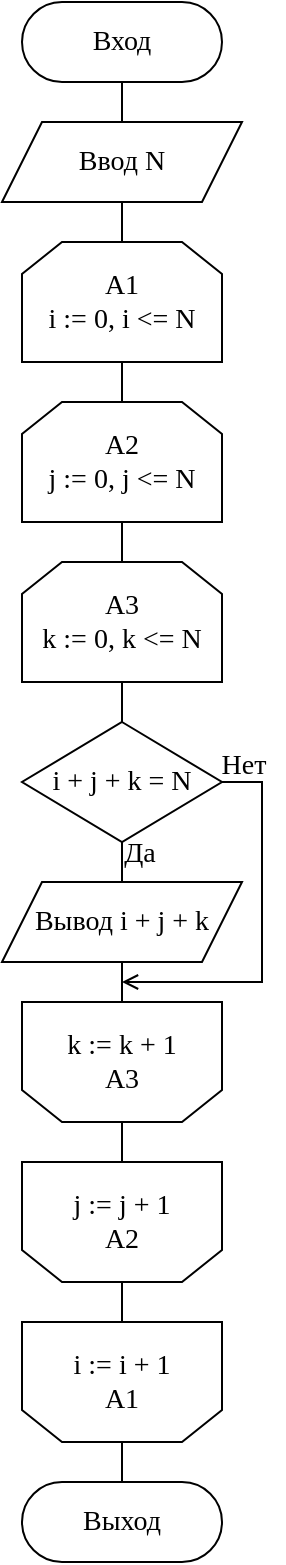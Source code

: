 <mxfile version="15.3.8" type="device" pages="2"><diagram id="w1ya7GGBsxOR11eLwQHD" name="With repetitions"><mxGraphModel dx="1730" dy="1012" grid="1" gridSize="10" guides="1" tooltips="1" connect="1" arrows="1" fold="1" page="1" pageScale="1" pageWidth="827" pageHeight="1169" math="0" shadow="0"><root><mxCell id="0"/><mxCell id="1" parent="0"/><mxCell id="Ox9RHKV_kyFVIZNYx6xv-3" style="edgeStyle=orthogonalEdgeStyle;rounded=0;orthogonalLoop=1;jettySize=auto;html=1;exitX=0.5;exitY=1;exitDx=0;exitDy=0;entryX=0.5;entryY=0;entryDx=0;entryDy=0;fontFamily=Times New Roman;fontSize=14;endArrow=none;endFill=0;" edge="1" parent="1" source="Ox9RHKV_kyFVIZNYx6xv-1" target="Ox9RHKV_kyFVIZNYx6xv-2"><mxGeometry relative="1" as="geometry"/></mxCell><mxCell id="Ox9RHKV_kyFVIZNYx6xv-1" value="Вход" style="rounded=1;whiteSpace=wrap;html=1;arcSize=50;fontFamily=Times New Roman;fontSize=14;" vertex="1" parent="1"><mxGeometry x="320" y="40" width="100" height="40" as="geometry"/></mxCell><mxCell id="Ox9RHKV_kyFVIZNYx6xv-12" style="edgeStyle=orthogonalEdgeStyle;rounded=0;orthogonalLoop=1;jettySize=auto;html=1;exitX=0.5;exitY=1;exitDx=0;exitDy=0;entryX=0.5;entryY=0;entryDx=0;entryDy=0;fontFamily=Times New Roman;fontSize=14;endArrow=none;endFill=0;" edge="1" parent="1" source="Ox9RHKV_kyFVIZNYx6xv-2" target="Ox9RHKV_kyFVIZNYx6xv-4"><mxGeometry relative="1" as="geometry"/></mxCell><mxCell id="Ox9RHKV_kyFVIZNYx6xv-2" value="Ввод N" style="shape=parallelogram;perimeter=parallelogramPerimeter;whiteSpace=wrap;html=1;fixedSize=1;fontFamily=Times New Roman;fontSize=14;" vertex="1" parent="1"><mxGeometry x="310" y="100" width="120" height="40" as="geometry"/></mxCell><mxCell id="Ox9RHKV_kyFVIZNYx6xv-13" style="edgeStyle=orthogonalEdgeStyle;rounded=0;orthogonalLoop=1;jettySize=auto;html=1;exitX=0.5;exitY=1;exitDx=0;exitDy=0;entryX=0.5;entryY=0;entryDx=0;entryDy=0;fontFamily=Times New Roman;fontSize=14;endArrow=none;endFill=0;" edge="1" parent="1" source="Ox9RHKV_kyFVIZNYx6xv-4" target="Ox9RHKV_kyFVIZNYx6xv-5"><mxGeometry relative="1" as="geometry"/></mxCell><mxCell id="Ox9RHKV_kyFVIZNYx6xv-4" value="A1&lt;br&gt;i := 0, i &amp;lt;= N" style="shape=loopLimit;whiteSpace=wrap;html=1;fontFamily=Times New Roman;fontSize=14;" vertex="1" parent="1"><mxGeometry x="320" y="160" width="100" height="60" as="geometry"/></mxCell><mxCell id="Ox9RHKV_kyFVIZNYx6xv-14" style="edgeStyle=orthogonalEdgeStyle;rounded=0;orthogonalLoop=1;jettySize=auto;html=1;exitX=0.5;exitY=1;exitDx=0;exitDy=0;entryX=0.5;entryY=0;entryDx=0;entryDy=0;fontFamily=Times New Roman;fontSize=14;endArrow=none;endFill=0;" edge="1" parent="1" source="Ox9RHKV_kyFVIZNYx6xv-5" target="Ox9RHKV_kyFVIZNYx6xv-6"><mxGeometry relative="1" as="geometry"/></mxCell><mxCell id="Ox9RHKV_kyFVIZNYx6xv-5" value="A2&lt;br&gt;j := 0, j &amp;lt;= N" style="shape=loopLimit;whiteSpace=wrap;html=1;fontFamily=Times New Roman;fontSize=14;" vertex="1" parent="1"><mxGeometry x="320" y="240" width="100" height="60" as="geometry"/></mxCell><mxCell id="Ox9RHKV_kyFVIZNYx6xv-15" style="edgeStyle=orthogonalEdgeStyle;rounded=0;orthogonalLoop=1;jettySize=auto;html=1;exitX=0.5;exitY=1;exitDx=0;exitDy=0;entryX=0.5;entryY=0;entryDx=0;entryDy=0;fontFamily=Times New Roman;fontSize=14;endArrow=none;endFill=0;" edge="1" parent="1" source="Ox9RHKV_kyFVIZNYx6xv-6" target="Ox9RHKV_kyFVIZNYx6xv-7"><mxGeometry relative="1" as="geometry"/></mxCell><mxCell id="Ox9RHKV_kyFVIZNYx6xv-6" value="A3&lt;br&gt;k := 0, k &amp;lt;= N" style="shape=loopLimit;whiteSpace=wrap;html=1;fontFamily=Times New Roman;fontSize=14;" vertex="1" parent="1"><mxGeometry x="320" y="320" width="100" height="60" as="geometry"/></mxCell><mxCell id="Ox9RHKV_kyFVIZNYx6xv-16" style="edgeStyle=orthogonalEdgeStyle;rounded=0;orthogonalLoop=1;jettySize=auto;html=1;exitX=0.5;exitY=1;exitDx=0;exitDy=0;entryX=0.5;entryY=0;entryDx=0;entryDy=0;fontFamily=Times New Roman;fontSize=14;endArrow=none;endFill=0;" edge="1" parent="1" source="Ox9RHKV_kyFVIZNYx6xv-7" target="Ox9RHKV_kyFVIZNYx6xv-8"><mxGeometry relative="1" as="geometry"/></mxCell><mxCell id="7UUzzDvc_NeYuE8MmNVG-1" style="edgeStyle=orthogonalEdgeStyle;rounded=0;orthogonalLoop=1;jettySize=auto;html=1;exitX=1;exitY=0.5;exitDx=0;exitDy=0;fontFamily=Times New Roman;fontSize=14;endArrow=open;endFill=0;" edge="1" parent="1" source="Ox9RHKV_kyFVIZNYx6xv-7"><mxGeometry relative="1" as="geometry"><mxPoint x="370" y="530" as="targetPoint"/><Array as="points"><mxPoint x="440" y="430"/><mxPoint x="440" y="530"/></Array></mxGeometry></mxCell><mxCell id="Ox9RHKV_kyFVIZNYx6xv-7" value="i + j + k = N" style="rhombus;whiteSpace=wrap;html=1;fontFamily=Times New Roman;fontSize=14;" vertex="1" parent="1"><mxGeometry x="320" y="400" width="100" height="60" as="geometry"/></mxCell><mxCell id="Ox9RHKV_kyFVIZNYx6xv-17" style="edgeStyle=orthogonalEdgeStyle;rounded=0;orthogonalLoop=1;jettySize=auto;html=1;exitX=0.5;exitY=1;exitDx=0;exitDy=0;entryX=0.5;entryY=0;entryDx=0;entryDy=0;fontFamily=Times New Roman;fontSize=14;endArrow=none;endFill=0;" edge="1" parent="1" source="Ox9RHKV_kyFVIZNYx6xv-8" target="Ox9RHKV_kyFVIZNYx6xv-9"><mxGeometry relative="1" as="geometry"/></mxCell><mxCell id="Ox9RHKV_kyFVIZNYx6xv-8" value="Вывод i + j + k" style="shape=parallelogram;perimeter=parallelogramPerimeter;whiteSpace=wrap;html=1;fixedSize=1;fontFamily=Times New Roman;fontSize=14;" vertex="1" parent="1"><mxGeometry x="310" y="480" width="120" height="40" as="geometry"/></mxCell><mxCell id="Ox9RHKV_kyFVIZNYx6xv-18" style="edgeStyle=orthogonalEdgeStyle;rounded=0;orthogonalLoop=1;jettySize=auto;html=1;exitX=0.5;exitY=1;exitDx=0;exitDy=0;entryX=0.5;entryY=0;entryDx=0;entryDy=0;fontFamily=Times New Roman;fontSize=14;endArrow=none;endFill=0;" edge="1" parent="1" source="Ox9RHKV_kyFVIZNYx6xv-9" target="Ox9RHKV_kyFVIZNYx6xv-10"><mxGeometry relative="1" as="geometry"/></mxCell><mxCell id="Ox9RHKV_kyFVIZNYx6xv-9" value="k := k + 1&lt;br&gt;A3" style="shape=loopLimit;whiteSpace=wrap;html=1;fontFamily=Times New Roman;fontSize=14;flipV=1;" vertex="1" parent="1"><mxGeometry x="320" y="540" width="100" height="60" as="geometry"/></mxCell><mxCell id="Ox9RHKV_kyFVIZNYx6xv-19" style="edgeStyle=orthogonalEdgeStyle;rounded=0;orthogonalLoop=1;jettySize=auto;html=1;exitX=0.5;exitY=1;exitDx=0;exitDy=0;entryX=0.5;entryY=0;entryDx=0;entryDy=0;fontFamily=Times New Roman;fontSize=14;endArrow=none;endFill=0;" edge="1" parent="1" source="Ox9RHKV_kyFVIZNYx6xv-10" target="Ox9RHKV_kyFVIZNYx6xv-11"><mxGeometry relative="1" as="geometry"/></mxCell><mxCell id="Ox9RHKV_kyFVIZNYx6xv-10" value="j := j + 1&lt;br&gt;A2" style="shape=loopLimit;whiteSpace=wrap;html=1;fontFamily=Times New Roman;fontSize=14;flipV=1;" vertex="1" parent="1"><mxGeometry x="320" y="620" width="100" height="60" as="geometry"/></mxCell><mxCell id="Ox9RHKV_kyFVIZNYx6xv-21" style="edgeStyle=orthogonalEdgeStyle;rounded=0;orthogonalLoop=1;jettySize=auto;html=1;exitX=0.5;exitY=1;exitDx=0;exitDy=0;entryX=0.5;entryY=0;entryDx=0;entryDy=0;fontFamily=Times New Roman;fontSize=14;endArrow=none;endFill=0;" edge="1" parent="1" source="Ox9RHKV_kyFVIZNYx6xv-11" target="Ox9RHKV_kyFVIZNYx6xv-20"><mxGeometry relative="1" as="geometry"/></mxCell><mxCell id="Ox9RHKV_kyFVIZNYx6xv-11" value="i := i + 1&lt;br&gt;A1" style="shape=loopLimit;whiteSpace=wrap;html=1;fontFamily=Times New Roman;fontSize=14;flipV=1;" vertex="1" parent="1"><mxGeometry x="320" y="700" width="100" height="60" as="geometry"/></mxCell><mxCell id="Ox9RHKV_kyFVIZNYx6xv-20" value="Выход" style="rounded=1;whiteSpace=wrap;html=1;arcSize=50;fontFamily=Times New Roman;fontSize=14;" vertex="1" parent="1"><mxGeometry x="320" y="780" width="100" height="40" as="geometry"/></mxCell><mxCell id="7UUzzDvc_NeYuE8MmNVG-2" value="Да" style="text;html=1;strokeColor=none;fillColor=none;align=center;verticalAlign=middle;whiteSpace=wrap;rounded=0;fontFamily=Times New Roman;fontSize=14;" vertex="1" parent="1"><mxGeometry x="359" y="456" width="40" height="20" as="geometry"/></mxCell><mxCell id="7UUzzDvc_NeYuE8MmNVG-3" value="Нет" style="text;html=1;strokeColor=none;fillColor=none;align=center;verticalAlign=middle;whiteSpace=wrap;rounded=0;fontFamily=Times New Roman;fontSize=14;" vertex="1" parent="1"><mxGeometry x="411" y="412" width="40" height="20" as="geometry"/></mxCell></root></mxGraphModel></diagram><diagram id="Nl3CASoBCTzaBL1ehYi1" name="Without repetitions"><mxGraphModel dx="593" dy="347" grid="1" gridSize="10" guides="1" tooltips="1" connect="1" arrows="1" fold="1" page="1" pageScale="1" pageWidth="827" pageHeight="1169" math="0" shadow="0"><root><mxCell id="qeqY3NFmBGZDRM1IN4iJ-0"/><mxCell id="qeqY3NFmBGZDRM1IN4iJ-1" parent="qeqY3NFmBGZDRM1IN4iJ-0"/><mxCell id="ds56LbtoTkYmFzzI9tt3-0" style="edgeStyle=orthogonalEdgeStyle;rounded=0;orthogonalLoop=1;jettySize=auto;html=1;exitX=0.5;exitY=1;exitDx=0;exitDy=0;entryX=0.5;entryY=0;entryDx=0;entryDy=0;fontFamily=Times New Roman;fontSize=14;endArrow=none;endFill=0;" edge="1" parent="qeqY3NFmBGZDRM1IN4iJ-1" source="ds56LbtoTkYmFzzI9tt3-1" target="ds56LbtoTkYmFzzI9tt3-3"><mxGeometry relative="1" as="geometry"/></mxCell><mxCell id="ds56LbtoTkYmFzzI9tt3-1" value="Вход" style="rounded=1;whiteSpace=wrap;html=1;arcSize=50;fontFamily=Times New Roman;fontSize=14;" vertex="1" parent="qeqY3NFmBGZDRM1IN4iJ-1"><mxGeometry x="320" y="40" width="100" height="40" as="geometry"/></mxCell><mxCell id="ds56LbtoTkYmFzzI9tt3-2" style="edgeStyle=orthogonalEdgeStyle;rounded=0;orthogonalLoop=1;jettySize=auto;html=1;exitX=0.5;exitY=1;exitDx=0;exitDy=0;entryX=0.5;entryY=0;entryDx=0;entryDy=0;fontFamily=Times New Roman;fontSize=14;endArrow=none;endFill=0;" edge="1" parent="qeqY3NFmBGZDRM1IN4iJ-1" source="ds56LbtoTkYmFzzI9tt3-3" target="ds56LbtoTkYmFzzI9tt3-5"><mxGeometry relative="1" as="geometry"/></mxCell><mxCell id="ds56LbtoTkYmFzzI9tt3-3" value="Ввод N" style="shape=parallelogram;perimeter=parallelogramPerimeter;whiteSpace=wrap;html=1;fixedSize=1;fontFamily=Times New Roman;fontSize=14;" vertex="1" parent="qeqY3NFmBGZDRM1IN4iJ-1"><mxGeometry x="310" y="100" width="120" height="40" as="geometry"/></mxCell><mxCell id="ds56LbtoTkYmFzzI9tt3-4" style="edgeStyle=orthogonalEdgeStyle;rounded=0;orthogonalLoop=1;jettySize=auto;html=1;exitX=0.5;exitY=1;exitDx=0;exitDy=0;entryX=0.5;entryY=0;entryDx=0;entryDy=0;fontFamily=Times New Roman;fontSize=14;endArrow=none;endFill=0;" edge="1" parent="qeqY3NFmBGZDRM1IN4iJ-1" source="ds56LbtoTkYmFzzI9tt3-5" target="ds56LbtoTkYmFzzI9tt3-7"><mxGeometry relative="1" as="geometry"/></mxCell><mxCell id="ds56LbtoTkYmFzzI9tt3-5" value="A1&lt;br&gt;i := 0,&lt;br&gt;&amp;nbsp;i &amp;lt;= N" style="shape=loopLimit;whiteSpace=wrap;html=1;fontFamily=Times New Roman;fontSize=14;" vertex="1" parent="qeqY3NFmBGZDRM1IN4iJ-1"><mxGeometry x="320" y="160" width="100" height="60" as="geometry"/></mxCell><mxCell id="ds56LbtoTkYmFzzI9tt3-6" style="edgeStyle=orthogonalEdgeStyle;rounded=0;orthogonalLoop=1;jettySize=auto;html=1;exitX=0.5;exitY=1;exitDx=0;exitDy=0;entryX=0.5;entryY=0;entryDx=0;entryDy=0;fontFamily=Times New Roman;fontSize=14;endArrow=none;endFill=0;" edge="1" parent="qeqY3NFmBGZDRM1IN4iJ-1" source="ds56LbtoTkYmFzzI9tt3-7" target="ds56LbtoTkYmFzzI9tt3-9"><mxGeometry relative="1" as="geometry"/></mxCell><mxCell id="ds56LbtoTkYmFzzI9tt3-7" value="A2&lt;br&gt;j := 0 + i,&lt;br&gt;j &amp;lt;= N" style="shape=loopLimit;whiteSpace=wrap;html=1;fontFamily=Times New Roman;fontSize=14;" vertex="1" parent="qeqY3NFmBGZDRM1IN4iJ-1"><mxGeometry x="320" y="240" width="100" height="60" as="geometry"/></mxCell><mxCell id="ds56LbtoTkYmFzzI9tt3-8" style="edgeStyle=orthogonalEdgeStyle;rounded=0;orthogonalLoop=1;jettySize=auto;html=1;exitX=0.5;exitY=1;exitDx=0;exitDy=0;entryX=0.5;entryY=0;entryDx=0;entryDy=0;fontFamily=Times New Roman;fontSize=14;endArrow=none;endFill=0;" edge="1" parent="qeqY3NFmBGZDRM1IN4iJ-1" source="ds56LbtoTkYmFzzI9tt3-9" target="ds56LbtoTkYmFzzI9tt3-12"><mxGeometry relative="1" as="geometry"/></mxCell><mxCell id="ds56LbtoTkYmFzzI9tt3-9" value="A3&lt;br&gt;k := 0 + i + j,&lt;br&gt;&amp;nbsp;k &amp;lt;= N" style="shape=loopLimit;whiteSpace=wrap;html=1;fontFamily=Times New Roman;fontSize=14;" vertex="1" parent="qeqY3NFmBGZDRM1IN4iJ-1"><mxGeometry x="320" y="320" width="100" height="60" as="geometry"/></mxCell><mxCell id="ds56LbtoTkYmFzzI9tt3-10" style="edgeStyle=orthogonalEdgeStyle;rounded=0;orthogonalLoop=1;jettySize=auto;html=1;exitX=0.5;exitY=1;exitDx=0;exitDy=0;entryX=0.5;entryY=0;entryDx=0;entryDy=0;fontFamily=Times New Roman;fontSize=14;endArrow=none;endFill=0;" edge="1" parent="qeqY3NFmBGZDRM1IN4iJ-1" source="ds56LbtoTkYmFzzI9tt3-12" target="ds56LbtoTkYmFzzI9tt3-14"><mxGeometry relative="1" as="geometry"/></mxCell><mxCell id="ds56LbtoTkYmFzzI9tt3-11" style="edgeStyle=orthogonalEdgeStyle;rounded=0;orthogonalLoop=1;jettySize=auto;html=1;exitX=1;exitY=0.5;exitDx=0;exitDy=0;fontFamily=Times New Roman;fontSize=14;endArrow=open;endFill=0;" edge="1" parent="qeqY3NFmBGZDRM1IN4iJ-1" source="ds56LbtoTkYmFzzI9tt3-12"><mxGeometry relative="1" as="geometry"><mxPoint x="370" y="530" as="targetPoint"/><Array as="points"><mxPoint x="440" y="430"/><mxPoint x="440" y="530"/></Array></mxGeometry></mxCell><mxCell id="ds56LbtoTkYmFzzI9tt3-12" value="i + j + k = N" style="rhombus;whiteSpace=wrap;html=1;fontFamily=Times New Roman;fontSize=14;" vertex="1" parent="qeqY3NFmBGZDRM1IN4iJ-1"><mxGeometry x="320" y="400" width="100" height="60" as="geometry"/></mxCell><mxCell id="ds56LbtoTkYmFzzI9tt3-13" style="edgeStyle=orthogonalEdgeStyle;rounded=0;orthogonalLoop=1;jettySize=auto;html=1;exitX=0.5;exitY=1;exitDx=0;exitDy=0;entryX=0.5;entryY=0;entryDx=0;entryDy=0;fontFamily=Times New Roman;fontSize=14;endArrow=none;endFill=0;" edge="1" parent="qeqY3NFmBGZDRM1IN4iJ-1" source="ds56LbtoTkYmFzzI9tt3-14" target="ds56LbtoTkYmFzzI9tt3-16"><mxGeometry relative="1" as="geometry"/></mxCell><mxCell id="ds56LbtoTkYmFzzI9tt3-14" value="Вывод i + j + k" style="shape=parallelogram;perimeter=parallelogramPerimeter;whiteSpace=wrap;html=1;fixedSize=1;fontFamily=Times New Roman;fontSize=14;" vertex="1" parent="qeqY3NFmBGZDRM1IN4iJ-1"><mxGeometry x="310" y="480" width="120" height="40" as="geometry"/></mxCell><mxCell id="ds56LbtoTkYmFzzI9tt3-15" style="edgeStyle=orthogonalEdgeStyle;rounded=0;orthogonalLoop=1;jettySize=auto;html=1;exitX=0.5;exitY=1;exitDx=0;exitDy=0;entryX=0.5;entryY=0;entryDx=0;entryDy=0;fontFamily=Times New Roman;fontSize=14;endArrow=none;endFill=0;" edge="1" parent="qeqY3NFmBGZDRM1IN4iJ-1" source="ds56LbtoTkYmFzzI9tt3-16" target="ds56LbtoTkYmFzzI9tt3-18"><mxGeometry relative="1" as="geometry"/></mxCell><mxCell id="ds56LbtoTkYmFzzI9tt3-16" value="k := k + 1&lt;br&gt;A3" style="shape=loopLimit;whiteSpace=wrap;html=1;fontFamily=Times New Roman;fontSize=14;flipV=1;" vertex="1" parent="qeqY3NFmBGZDRM1IN4iJ-1"><mxGeometry x="320" y="540" width="100" height="60" as="geometry"/></mxCell><mxCell id="ds56LbtoTkYmFzzI9tt3-17" style="edgeStyle=orthogonalEdgeStyle;rounded=0;orthogonalLoop=1;jettySize=auto;html=1;exitX=0.5;exitY=1;exitDx=0;exitDy=0;entryX=0.5;entryY=0;entryDx=0;entryDy=0;fontFamily=Times New Roman;fontSize=14;endArrow=none;endFill=0;" edge="1" parent="qeqY3NFmBGZDRM1IN4iJ-1" source="ds56LbtoTkYmFzzI9tt3-18" target="ds56LbtoTkYmFzzI9tt3-20"><mxGeometry relative="1" as="geometry"/></mxCell><mxCell id="ds56LbtoTkYmFzzI9tt3-18" value="j := j + 1&lt;br&gt;A2" style="shape=loopLimit;whiteSpace=wrap;html=1;fontFamily=Times New Roman;fontSize=14;flipV=1;" vertex="1" parent="qeqY3NFmBGZDRM1IN4iJ-1"><mxGeometry x="320" y="620" width="100" height="60" as="geometry"/></mxCell><mxCell id="ds56LbtoTkYmFzzI9tt3-19" style="edgeStyle=orthogonalEdgeStyle;rounded=0;orthogonalLoop=1;jettySize=auto;html=1;exitX=0.5;exitY=1;exitDx=0;exitDy=0;entryX=0.5;entryY=0;entryDx=0;entryDy=0;fontFamily=Times New Roman;fontSize=14;endArrow=none;endFill=0;" edge="1" parent="qeqY3NFmBGZDRM1IN4iJ-1" source="ds56LbtoTkYmFzzI9tt3-20" target="ds56LbtoTkYmFzzI9tt3-21"><mxGeometry relative="1" as="geometry"/></mxCell><mxCell id="ds56LbtoTkYmFzzI9tt3-20" value="i := i + 1&lt;br&gt;A1" style="shape=loopLimit;whiteSpace=wrap;html=1;fontFamily=Times New Roman;fontSize=14;flipV=1;" vertex="1" parent="qeqY3NFmBGZDRM1IN4iJ-1"><mxGeometry x="320" y="700" width="100" height="60" as="geometry"/></mxCell><mxCell id="ds56LbtoTkYmFzzI9tt3-21" value="Выход" style="rounded=1;whiteSpace=wrap;html=1;arcSize=50;fontFamily=Times New Roman;fontSize=14;" vertex="1" parent="qeqY3NFmBGZDRM1IN4iJ-1"><mxGeometry x="320" y="780" width="100" height="40" as="geometry"/></mxCell><mxCell id="ds56LbtoTkYmFzzI9tt3-22" value="Да" style="text;html=1;strokeColor=none;fillColor=none;align=center;verticalAlign=middle;whiteSpace=wrap;rounded=0;fontFamily=Times New Roman;fontSize=14;" vertex="1" parent="qeqY3NFmBGZDRM1IN4iJ-1"><mxGeometry x="359" y="456" width="40" height="20" as="geometry"/></mxCell><mxCell id="ds56LbtoTkYmFzzI9tt3-23" value="Нет" style="text;html=1;strokeColor=none;fillColor=none;align=center;verticalAlign=middle;whiteSpace=wrap;rounded=0;fontFamily=Times New Roman;fontSize=14;" vertex="1" parent="qeqY3NFmBGZDRM1IN4iJ-1"><mxGeometry x="411" y="412" width="40" height="20" as="geometry"/></mxCell></root></mxGraphModel></diagram></mxfile>
